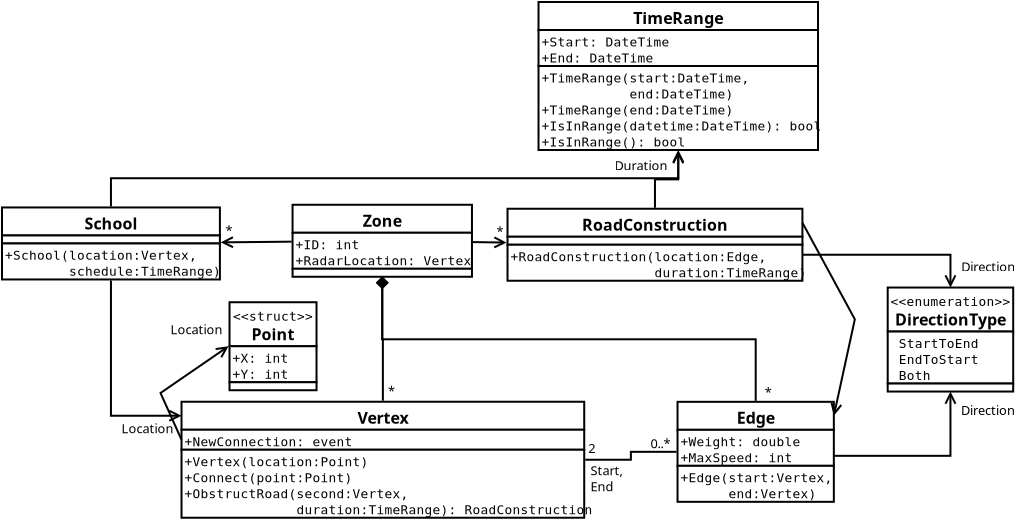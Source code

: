<?xml version="1.0" encoding="UTF-8"?>
<dia:diagram xmlns:dia="http://www.lysator.liu.se/~alla/dia/">
  <dia:layer name="Background" visible="true" active="true">
    <dia:group>
      <dia:object type="UML - Class" version="0" id="O0">
        <dia:attribute name="obj_pos">
          <dia:point val="15.793,11.463"/>
        </dia:attribute>
        <dia:attribute name="obj_bb">
          <dia:rectangle val="15.743,11.412;24.813,15.113"/>
        </dia:attribute>
        <dia:attribute name="elem_corner">
          <dia:point val="15.793,11.463"/>
        </dia:attribute>
        <dia:attribute name="elem_width">
          <dia:real val="8.97"/>
        </dia:attribute>
        <dia:attribute name="elem_height">
          <dia:real val="3.6"/>
        </dia:attribute>
        <dia:attribute name="name">
          <dia:string>#Zone#</dia:string>
        </dia:attribute>
        <dia:attribute name="stereotype">
          <dia:string>##</dia:string>
        </dia:attribute>
        <dia:attribute name="comment">
          <dia:string>##</dia:string>
        </dia:attribute>
        <dia:attribute name="abstract">
          <dia:boolean val="false"/>
        </dia:attribute>
        <dia:attribute name="suppress_attributes">
          <dia:boolean val="false"/>
        </dia:attribute>
        <dia:attribute name="suppress_operations">
          <dia:boolean val="false"/>
        </dia:attribute>
        <dia:attribute name="visible_attributes">
          <dia:boolean val="true"/>
        </dia:attribute>
        <dia:attribute name="visible_operations">
          <dia:boolean val="true"/>
        </dia:attribute>
        <dia:attribute name="visible_comments">
          <dia:boolean val="false"/>
        </dia:attribute>
        <dia:attribute name="wrap_operations">
          <dia:boolean val="true"/>
        </dia:attribute>
        <dia:attribute name="wrap_after_char">
          <dia:int val="40"/>
        </dia:attribute>
        <dia:attribute name="comment_line_length">
          <dia:int val="17"/>
        </dia:attribute>
        <dia:attribute name="comment_tagging">
          <dia:boolean val="false"/>
        </dia:attribute>
        <dia:attribute name="line_width">
          <dia:real val="0.1"/>
        </dia:attribute>
        <dia:attribute name="line_color">
          <dia:color val="#000000"/>
        </dia:attribute>
        <dia:attribute name="fill_color">
          <dia:color val="#ffffff"/>
        </dia:attribute>
        <dia:attribute name="text_color">
          <dia:color val="#000000"/>
        </dia:attribute>
        <dia:attribute name="normal_font">
          <dia:font family="monospace" style="0" name="Courier"/>
        </dia:attribute>
        <dia:attribute name="abstract_font">
          <dia:font family="monospace" style="88" name="Courier-BoldOblique"/>
        </dia:attribute>
        <dia:attribute name="polymorphic_font">
          <dia:font family="monospace" style="8" name="Courier-Oblique"/>
        </dia:attribute>
        <dia:attribute name="classname_font">
          <dia:font family="sans" style="80" name="Helvetica-Bold"/>
        </dia:attribute>
        <dia:attribute name="abstract_classname_font">
          <dia:font family="sans" style="88" name="Helvetica-BoldOblique"/>
        </dia:attribute>
        <dia:attribute name="comment_font">
          <dia:font family="sans" style="8" name="Helvetica-Oblique"/>
        </dia:attribute>
        <dia:attribute name="normal_font_height">
          <dia:real val="0.8"/>
        </dia:attribute>
        <dia:attribute name="polymorphic_font_height">
          <dia:real val="0.8"/>
        </dia:attribute>
        <dia:attribute name="abstract_font_height">
          <dia:real val="0.8"/>
        </dia:attribute>
        <dia:attribute name="classname_font_height">
          <dia:real val="1"/>
        </dia:attribute>
        <dia:attribute name="abstract_classname_font_height">
          <dia:real val="1"/>
        </dia:attribute>
        <dia:attribute name="comment_font_height">
          <dia:real val="0.7"/>
        </dia:attribute>
        <dia:attribute name="attributes">
          <dia:composite type="umlattribute">
            <dia:attribute name="name">
              <dia:string>#ID#</dia:string>
            </dia:attribute>
            <dia:attribute name="type">
              <dia:string>#int#</dia:string>
            </dia:attribute>
            <dia:attribute name="value">
              <dia:string>##</dia:string>
            </dia:attribute>
            <dia:attribute name="comment">
              <dia:string>##</dia:string>
            </dia:attribute>
            <dia:attribute name="visibility">
              <dia:enum val="0"/>
            </dia:attribute>
            <dia:attribute name="abstract">
              <dia:boolean val="false"/>
            </dia:attribute>
            <dia:attribute name="class_scope">
              <dia:boolean val="false"/>
            </dia:attribute>
          </dia:composite>
          <dia:composite type="umlattribute">
            <dia:attribute name="name">
              <dia:string>#RadarLocation#</dia:string>
            </dia:attribute>
            <dia:attribute name="type">
              <dia:string>#Vertex#</dia:string>
            </dia:attribute>
            <dia:attribute name="value">
              <dia:string>##</dia:string>
            </dia:attribute>
            <dia:attribute name="comment">
              <dia:string>##</dia:string>
            </dia:attribute>
            <dia:attribute name="visibility">
              <dia:enum val="0"/>
            </dia:attribute>
            <dia:attribute name="abstract">
              <dia:boolean val="false"/>
            </dia:attribute>
            <dia:attribute name="class_scope">
              <dia:boolean val="false"/>
            </dia:attribute>
          </dia:composite>
        </dia:attribute>
        <dia:attribute name="operations"/>
        <dia:attribute name="template">
          <dia:boolean val="false"/>
        </dia:attribute>
        <dia:attribute name="templates"/>
      </dia:object>
      <dia:object type="UML - Class" version="0" id="O1">
        <dia:attribute name="obj_pos">
          <dia:point val="10.241,21.312"/>
        </dia:attribute>
        <dia:attribute name="obj_bb">
          <dia:rectangle val="10.191,21.262;30.426,27.163"/>
        </dia:attribute>
        <dia:attribute name="elem_corner">
          <dia:point val="10.241,21.312"/>
        </dia:attribute>
        <dia:attribute name="elem_width">
          <dia:real val="20.135"/>
        </dia:attribute>
        <dia:attribute name="elem_height">
          <dia:real val="5.8"/>
        </dia:attribute>
        <dia:attribute name="name">
          <dia:string>#Vertex#</dia:string>
        </dia:attribute>
        <dia:attribute name="stereotype">
          <dia:string>##</dia:string>
        </dia:attribute>
        <dia:attribute name="comment">
          <dia:string>##</dia:string>
        </dia:attribute>
        <dia:attribute name="abstract">
          <dia:boolean val="false"/>
        </dia:attribute>
        <dia:attribute name="suppress_attributes">
          <dia:boolean val="false"/>
        </dia:attribute>
        <dia:attribute name="suppress_operations">
          <dia:boolean val="false"/>
        </dia:attribute>
        <dia:attribute name="visible_attributes">
          <dia:boolean val="true"/>
        </dia:attribute>
        <dia:attribute name="visible_operations">
          <dia:boolean val="true"/>
        </dia:attribute>
        <dia:attribute name="visible_comments">
          <dia:boolean val="false"/>
        </dia:attribute>
        <dia:attribute name="wrap_operations">
          <dia:boolean val="true"/>
        </dia:attribute>
        <dia:attribute name="wrap_after_char">
          <dia:int val="10"/>
        </dia:attribute>
        <dia:attribute name="comment_line_length">
          <dia:int val="17"/>
        </dia:attribute>
        <dia:attribute name="comment_tagging">
          <dia:boolean val="false"/>
        </dia:attribute>
        <dia:attribute name="line_width">
          <dia:real val="0.1"/>
        </dia:attribute>
        <dia:attribute name="line_color">
          <dia:color val="#000000"/>
        </dia:attribute>
        <dia:attribute name="fill_color">
          <dia:color val="#ffffff"/>
        </dia:attribute>
        <dia:attribute name="text_color">
          <dia:color val="#000000"/>
        </dia:attribute>
        <dia:attribute name="normal_font">
          <dia:font family="monospace" style="0" name="Courier"/>
        </dia:attribute>
        <dia:attribute name="abstract_font">
          <dia:font family="monospace" style="88" name="Courier-BoldOblique"/>
        </dia:attribute>
        <dia:attribute name="polymorphic_font">
          <dia:font family="monospace" style="8" name="Courier-Oblique"/>
        </dia:attribute>
        <dia:attribute name="classname_font">
          <dia:font family="sans" style="80" name="Helvetica-Bold"/>
        </dia:attribute>
        <dia:attribute name="abstract_classname_font">
          <dia:font family="sans" style="88" name="Helvetica-BoldOblique"/>
        </dia:attribute>
        <dia:attribute name="comment_font">
          <dia:font family="sans" style="8" name="Helvetica-Oblique"/>
        </dia:attribute>
        <dia:attribute name="normal_font_height">
          <dia:real val="0.8"/>
        </dia:attribute>
        <dia:attribute name="polymorphic_font_height">
          <dia:real val="0.8"/>
        </dia:attribute>
        <dia:attribute name="abstract_font_height">
          <dia:real val="0.8"/>
        </dia:attribute>
        <dia:attribute name="classname_font_height">
          <dia:real val="1"/>
        </dia:attribute>
        <dia:attribute name="abstract_classname_font_height">
          <dia:real val="1"/>
        </dia:attribute>
        <dia:attribute name="comment_font_height">
          <dia:real val="0.7"/>
        </dia:attribute>
        <dia:attribute name="attributes">
          <dia:composite type="umlattribute">
            <dia:attribute name="name">
              <dia:string>#NewConnection#</dia:string>
            </dia:attribute>
            <dia:attribute name="type">
              <dia:string>#event#</dia:string>
            </dia:attribute>
            <dia:attribute name="value">
              <dia:string>##</dia:string>
            </dia:attribute>
            <dia:attribute name="comment">
              <dia:string>##</dia:string>
            </dia:attribute>
            <dia:attribute name="visibility">
              <dia:enum val="0"/>
            </dia:attribute>
            <dia:attribute name="abstract">
              <dia:boolean val="false"/>
            </dia:attribute>
            <dia:attribute name="class_scope">
              <dia:boolean val="false"/>
            </dia:attribute>
          </dia:composite>
        </dia:attribute>
        <dia:attribute name="operations">
          <dia:composite type="umloperation">
            <dia:attribute name="name">
              <dia:string>#Vertex#</dia:string>
            </dia:attribute>
            <dia:attribute name="stereotype">
              <dia:string>##</dia:string>
            </dia:attribute>
            <dia:attribute name="type">
              <dia:string>##</dia:string>
            </dia:attribute>
            <dia:attribute name="visibility">
              <dia:enum val="0"/>
            </dia:attribute>
            <dia:attribute name="comment">
              <dia:string>##</dia:string>
            </dia:attribute>
            <dia:attribute name="abstract">
              <dia:boolean val="false"/>
            </dia:attribute>
            <dia:attribute name="inheritance_type">
              <dia:enum val="2"/>
            </dia:attribute>
            <dia:attribute name="query">
              <dia:boolean val="false"/>
            </dia:attribute>
            <dia:attribute name="class_scope">
              <dia:boolean val="false"/>
            </dia:attribute>
            <dia:attribute name="parameters">
              <dia:composite type="umlparameter">
                <dia:attribute name="name">
                  <dia:string>#location#</dia:string>
                </dia:attribute>
                <dia:attribute name="type">
                  <dia:string>#Point#</dia:string>
                </dia:attribute>
                <dia:attribute name="value">
                  <dia:string>##</dia:string>
                </dia:attribute>
                <dia:attribute name="comment">
                  <dia:string>##</dia:string>
                </dia:attribute>
                <dia:attribute name="kind">
                  <dia:enum val="0"/>
                </dia:attribute>
              </dia:composite>
            </dia:attribute>
          </dia:composite>
          <dia:composite type="umloperation">
            <dia:attribute name="name">
              <dia:string>#Connect#</dia:string>
            </dia:attribute>
            <dia:attribute name="stereotype">
              <dia:string>##</dia:string>
            </dia:attribute>
            <dia:attribute name="type">
              <dia:string>##</dia:string>
            </dia:attribute>
            <dia:attribute name="visibility">
              <dia:enum val="0"/>
            </dia:attribute>
            <dia:attribute name="comment">
              <dia:string>##</dia:string>
            </dia:attribute>
            <dia:attribute name="abstract">
              <dia:boolean val="false"/>
            </dia:attribute>
            <dia:attribute name="inheritance_type">
              <dia:enum val="2"/>
            </dia:attribute>
            <dia:attribute name="query">
              <dia:boolean val="false"/>
            </dia:attribute>
            <dia:attribute name="class_scope">
              <dia:boolean val="false"/>
            </dia:attribute>
            <dia:attribute name="parameters">
              <dia:composite type="umlparameter">
                <dia:attribute name="name">
                  <dia:string>#point#</dia:string>
                </dia:attribute>
                <dia:attribute name="type">
                  <dia:string>#Point#</dia:string>
                </dia:attribute>
                <dia:attribute name="value">
                  <dia:string>##</dia:string>
                </dia:attribute>
                <dia:attribute name="comment">
                  <dia:string>##</dia:string>
                </dia:attribute>
                <dia:attribute name="kind">
                  <dia:enum val="0"/>
                </dia:attribute>
              </dia:composite>
            </dia:attribute>
          </dia:composite>
          <dia:composite type="umloperation">
            <dia:attribute name="name">
              <dia:string>#ObstructRoad#</dia:string>
            </dia:attribute>
            <dia:attribute name="stereotype">
              <dia:string>##</dia:string>
            </dia:attribute>
            <dia:attribute name="type">
              <dia:string>#RoadConstruction#</dia:string>
            </dia:attribute>
            <dia:attribute name="visibility">
              <dia:enum val="0"/>
            </dia:attribute>
            <dia:attribute name="comment">
              <dia:string>##</dia:string>
            </dia:attribute>
            <dia:attribute name="abstract">
              <dia:boolean val="false"/>
            </dia:attribute>
            <dia:attribute name="inheritance_type">
              <dia:enum val="2"/>
            </dia:attribute>
            <dia:attribute name="query">
              <dia:boolean val="false"/>
            </dia:attribute>
            <dia:attribute name="class_scope">
              <dia:boolean val="false"/>
            </dia:attribute>
            <dia:attribute name="parameters">
              <dia:composite type="umlparameter">
                <dia:attribute name="name">
                  <dia:string>#second#</dia:string>
                </dia:attribute>
                <dia:attribute name="type">
                  <dia:string>#Vertex#</dia:string>
                </dia:attribute>
                <dia:attribute name="value">
                  <dia:string>##</dia:string>
                </dia:attribute>
                <dia:attribute name="comment">
                  <dia:string>##</dia:string>
                </dia:attribute>
                <dia:attribute name="kind">
                  <dia:enum val="0"/>
                </dia:attribute>
              </dia:composite>
              <dia:composite type="umlparameter">
                <dia:attribute name="name">
                  <dia:string>#duration#</dia:string>
                </dia:attribute>
                <dia:attribute name="type">
                  <dia:string>#TimeRange#</dia:string>
                </dia:attribute>
                <dia:attribute name="value">
                  <dia:string>##</dia:string>
                </dia:attribute>
                <dia:attribute name="comment">
                  <dia:string>##</dia:string>
                </dia:attribute>
                <dia:attribute name="kind">
                  <dia:enum val="0"/>
                </dia:attribute>
              </dia:composite>
            </dia:attribute>
          </dia:composite>
        </dia:attribute>
        <dia:attribute name="template">
          <dia:boolean val="false"/>
        </dia:attribute>
        <dia:attribute name="templates"/>
      </dia:object>
      <dia:object type="UML - Class" version="0" id="O2">
        <dia:attribute name="obj_pos">
          <dia:point val="35.042,21.316"/>
        </dia:attribute>
        <dia:attribute name="obj_bb">
          <dia:rectangle val="34.992,21.266;42.907,26.366"/>
        </dia:attribute>
        <dia:attribute name="elem_corner">
          <dia:point val="35.042,21.316"/>
        </dia:attribute>
        <dia:attribute name="elem_width">
          <dia:real val="7.815"/>
        </dia:attribute>
        <dia:attribute name="elem_height">
          <dia:real val="5"/>
        </dia:attribute>
        <dia:attribute name="name">
          <dia:string>#Edge#</dia:string>
        </dia:attribute>
        <dia:attribute name="stereotype">
          <dia:string>##</dia:string>
        </dia:attribute>
        <dia:attribute name="comment">
          <dia:string>##</dia:string>
        </dia:attribute>
        <dia:attribute name="abstract">
          <dia:boolean val="false"/>
        </dia:attribute>
        <dia:attribute name="suppress_attributes">
          <dia:boolean val="false"/>
        </dia:attribute>
        <dia:attribute name="suppress_operations">
          <dia:boolean val="false"/>
        </dia:attribute>
        <dia:attribute name="visible_attributes">
          <dia:boolean val="true"/>
        </dia:attribute>
        <dia:attribute name="visible_operations">
          <dia:boolean val="true"/>
        </dia:attribute>
        <dia:attribute name="visible_comments">
          <dia:boolean val="false"/>
        </dia:attribute>
        <dia:attribute name="wrap_operations">
          <dia:boolean val="true"/>
        </dia:attribute>
        <dia:attribute name="wrap_after_char">
          <dia:int val="5"/>
        </dia:attribute>
        <dia:attribute name="comment_line_length">
          <dia:int val="17"/>
        </dia:attribute>
        <dia:attribute name="comment_tagging">
          <dia:boolean val="false"/>
        </dia:attribute>
        <dia:attribute name="line_width">
          <dia:real val="0.1"/>
        </dia:attribute>
        <dia:attribute name="line_color">
          <dia:color val="#000000"/>
        </dia:attribute>
        <dia:attribute name="fill_color">
          <dia:color val="#ffffff"/>
        </dia:attribute>
        <dia:attribute name="text_color">
          <dia:color val="#000000"/>
        </dia:attribute>
        <dia:attribute name="normal_font">
          <dia:font family="monospace" style="0" name="Courier"/>
        </dia:attribute>
        <dia:attribute name="abstract_font">
          <dia:font family="monospace" style="88" name="Courier-BoldOblique"/>
        </dia:attribute>
        <dia:attribute name="polymorphic_font">
          <dia:font family="monospace" style="8" name="Courier-Oblique"/>
        </dia:attribute>
        <dia:attribute name="classname_font">
          <dia:font family="sans" style="80" name="Helvetica-Bold"/>
        </dia:attribute>
        <dia:attribute name="abstract_classname_font">
          <dia:font family="sans" style="88" name="Helvetica-BoldOblique"/>
        </dia:attribute>
        <dia:attribute name="comment_font">
          <dia:font family="sans" style="8" name="Helvetica-Oblique"/>
        </dia:attribute>
        <dia:attribute name="normal_font_height">
          <dia:real val="0.8"/>
        </dia:attribute>
        <dia:attribute name="polymorphic_font_height">
          <dia:real val="0.8"/>
        </dia:attribute>
        <dia:attribute name="abstract_font_height">
          <dia:real val="0.8"/>
        </dia:attribute>
        <dia:attribute name="classname_font_height">
          <dia:real val="1"/>
        </dia:attribute>
        <dia:attribute name="abstract_classname_font_height">
          <dia:real val="1"/>
        </dia:attribute>
        <dia:attribute name="comment_font_height">
          <dia:real val="0.7"/>
        </dia:attribute>
        <dia:attribute name="attributes">
          <dia:composite type="umlattribute">
            <dia:attribute name="name">
              <dia:string>#Weight#</dia:string>
            </dia:attribute>
            <dia:attribute name="type">
              <dia:string>#double#</dia:string>
            </dia:attribute>
            <dia:attribute name="value">
              <dia:string>##</dia:string>
            </dia:attribute>
            <dia:attribute name="comment">
              <dia:string>##</dia:string>
            </dia:attribute>
            <dia:attribute name="visibility">
              <dia:enum val="0"/>
            </dia:attribute>
            <dia:attribute name="abstract">
              <dia:boolean val="false"/>
            </dia:attribute>
            <dia:attribute name="class_scope">
              <dia:boolean val="false"/>
            </dia:attribute>
          </dia:composite>
          <dia:composite type="umlattribute">
            <dia:attribute name="name">
              <dia:string>#MaxSpeed#</dia:string>
            </dia:attribute>
            <dia:attribute name="type">
              <dia:string>#int#</dia:string>
            </dia:attribute>
            <dia:attribute name="value">
              <dia:string>##</dia:string>
            </dia:attribute>
            <dia:attribute name="comment">
              <dia:string>##</dia:string>
            </dia:attribute>
            <dia:attribute name="visibility">
              <dia:enum val="0"/>
            </dia:attribute>
            <dia:attribute name="abstract">
              <dia:boolean val="false"/>
            </dia:attribute>
            <dia:attribute name="class_scope">
              <dia:boolean val="false"/>
            </dia:attribute>
          </dia:composite>
        </dia:attribute>
        <dia:attribute name="operations">
          <dia:composite type="umloperation">
            <dia:attribute name="name">
              <dia:string>#Edge#</dia:string>
            </dia:attribute>
            <dia:attribute name="stereotype">
              <dia:string>##</dia:string>
            </dia:attribute>
            <dia:attribute name="type">
              <dia:string>##</dia:string>
            </dia:attribute>
            <dia:attribute name="visibility">
              <dia:enum val="0"/>
            </dia:attribute>
            <dia:attribute name="comment">
              <dia:string>##</dia:string>
            </dia:attribute>
            <dia:attribute name="abstract">
              <dia:boolean val="false"/>
            </dia:attribute>
            <dia:attribute name="inheritance_type">
              <dia:enum val="2"/>
            </dia:attribute>
            <dia:attribute name="query">
              <dia:boolean val="false"/>
            </dia:attribute>
            <dia:attribute name="class_scope">
              <dia:boolean val="false"/>
            </dia:attribute>
            <dia:attribute name="parameters">
              <dia:composite type="umlparameter">
                <dia:attribute name="name">
                  <dia:string>#start#</dia:string>
                </dia:attribute>
                <dia:attribute name="type">
                  <dia:string>#Vertex#</dia:string>
                </dia:attribute>
                <dia:attribute name="value">
                  <dia:string>##</dia:string>
                </dia:attribute>
                <dia:attribute name="comment">
                  <dia:string>##</dia:string>
                </dia:attribute>
                <dia:attribute name="kind">
                  <dia:enum val="0"/>
                </dia:attribute>
              </dia:composite>
              <dia:composite type="umlparameter">
                <dia:attribute name="name">
                  <dia:string>#end#</dia:string>
                </dia:attribute>
                <dia:attribute name="type">
                  <dia:string>#Vertex#</dia:string>
                </dia:attribute>
                <dia:attribute name="value">
                  <dia:string>##</dia:string>
                </dia:attribute>
                <dia:attribute name="comment">
                  <dia:string>##</dia:string>
                </dia:attribute>
                <dia:attribute name="kind">
                  <dia:enum val="0"/>
                </dia:attribute>
              </dia:composite>
            </dia:attribute>
          </dia:composite>
        </dia:attribute>
        <dia:attribute name="template">
          <dia:boolean val="false"/>
        </dia:attribute>
        <dia:attribute name="templates"/>
      </dia:object>
      <dia:object type="Standard - Text" version="1" id="O3">
        <dia:attribute name="obj_pos">
          <dia:point val="20.568,21.008"/>
        </dia:attribute>
        <dia:attribute name="obj_bb">
          <dia:rectangle val="20.568,20.413;20.888,21.158"/>
        </dia:attribute>
        <dia:attribute name="text">
          <dia:composite type="text">
            <dia:attribute name="string">
              <dia:string>#*#</dia:string>
            </dia:attribute>
            <dia:attribute name="font">
              <dia:font family="sans" style="0" name="Helvetica"/>
            </dia:attribute>
            <dia:attribute name="height">
              <dia:real val="0.8"/>
            </dia:attribute>
            <dia:attribute name="pos">
              <dia:point val="20.568,21.008"/>
            </dia:attribute>
            <dia:attribute name="color">
              <dia:color val="#000000"/>
            </dia:attribute>
            <dia:attribute name="alignment">
              <dia:enum val="0"/>
            </dia:attribute>
          </dia:composite>
        </dia:attribute>
        <dia:attribute name="valign">
          <dia:enum val="3"/>
        </dia:attribute>
      </dia:object>
      <dia:object type="Standard - Text" version="1" id="O4">
        <dia:attribute name="obj_pos">
          <dia:point val="39.407,21.071"/>
        </dia:attribute>
        <dia:attribute name="obj_bb">
          <dia:rectangle val="39.407,20.476;39.727,21.221"/>
        </dia:attribute>
        <dia:attribute name="text">
          <dia:composite type="text">
            <dia:attribute name="string">
              <dia:string>#*#</dia:string>
            </dia:attribute>
            <dia:attribute name="font">
              <dia:font family="sans" style="0" name="Helvetica"/>
            </dia:attribute>
            <dia:attribute name="height">
              <dia:real val="0.8"/>
            </dia:attribute>
            <dia:attribute name="pos">
              <dia:point val="39.407,21.071"/>
            </dia:attribute>
            <dia:attribute name="color">
              <dia:color val="#000000"/>
            </dia:attribute>
            <dia:attribute name="alignment">
              <dia:enum val="0"/>
            </dia:attribute>
          </dia:composite>
        </dia:attribute>
        <dia:attribute name="valign">
          <dia:enum val="3"/>
        </dia:attribute>
      </dia:object>
      <dia:object type="Standard - Text" version="1" id="O5">
        <dia:attribute name="obj_pos">
          <dia:point val="33.685,23.64"/>
        </dia:attribute>
        <dia:attribute name="obj_bb">
          <dia:rectangle val="33.685,23.044;34.818,23.79"/>
        </dia:attribute>
        <dia:attribute name="text">
          <dia:composite type="text">
            <dia:attribute name="string">
              <dia:string>#0..*#</dia:string>
            </dia:attribute>
            <dia:attribute name="font">
              <dia:font family="sans" style="0" name="Helvetica"/>
            </dia:attribute>
            <dia:attribute name="height">
              <dia:real val="0.8"/>
            </dia:attribute>
            <dia:attribute name="pos">
              <dia:point val="33.685,23.64"/>
            </dia:attribute>
            <dia:attribute name="color">
              <dia:color val="#000000"/>
            </dia:attribute>
            <dia:attribute name="alignment">
              <dia:enum val="0"/>
            </dia:attribute>
          </dia:composite>
        </dia:attribute>
        <dia:attribute name="valign">
          <dia:enum val="3"/>
        </dia:attribute>
      </dia:object>
      <dia:object type="Standard - Text" version="1" id="O6">
        <dia:attribute name="obj_pos">
          <dia:point val="30.576,23.879"/>
        </dia:attribute>
        <dia:attribute name="obj_bb">
          <dia:rectangle val="30.576,23.284;30.983,24.029"/>
        </dia:attribute>
        <dia:attribute name="text">
          <dia:composite type="text">
            <dia:attribute name="string">
              <dia:string>#2#</dia:string>
            </dia:attribute>
            <dia:attribute name="font">
              <dia:font family="sans" style="0" name="Helvetica"/>
            </dia:attribute>
            <dia:attribute name="height">
              <dia:real val="0.8"/>
            </dia:attribute>
            <dia:attribute name="pos">
              <dia:point val="30.576,23.879"/>
            </dia:attribute>
            <dia:attribute name="color">
              <dia:color val="#000000"/>
            </dia:attribute>
            <dia:attribute name="alignment">
              <dia:enum val="0"/>
            </dia:attribute>
          </dia:composite>
        </dia:attribute>
        <dia:attribute name="valign">
          <dia:enum val="3"/>
        </dia:attribute>
      </dia:object>
      <dia:object type="UML - Class" version="0" id="O7">
        <dia:attribute name="obj_pos">
          <dia:point val="45.55,15.602"/>
        </dia:attribute>
        <dia:attribute name="obj_bb">
          <dia:rectangle val="45.5,15.552;52.317,20.852"/>
        </dia:attribute>
        <dia:attribute name="elem_corner">
          <dia:point val="45.55,15.602"/>
        </dia:attribute>
        <dia:attribute name="elem_width">
          <dia:real val="6.717"/>
        </dia:attribute>
        <dia:attribute name="elem_height">
          <dia:real val="5.2"/>
        </dia:attribute>
        <dia:attribute name="name">
          <dia:string>#DirectionType#</dia:string>
        </dia:attribute>
        <dia:attribute name="stereotype">
          <dia:string>#enumeration#</dia:string>
        </dia:attribute>
        <dia:attribute name="comment">
          <dia:string>##</dia:string>
        </dia:attribute>
        <dia:attribute name="abstract">
          <dia:boolean val="false"/>
        </dia:attribute>
        <dia:attribute name="suppress_attributes">
          <dia:boolean val="false"/>
        </dia:attribute>
        <dia:attribute name="suppress_operations">
          <dia:boolean val="false"/>
        </dia:attribute>
        <dia:attribute name="visible_attributes">
          <dia:boolean val="true"/>
        </dia:attribute>
        <dia:attribute name="visible_operations">
          <dia:boolean val="true"/>
        </dia:attribute>
        <dia:attribute name="visible_comments">
          <dia:boolean val="false"/>
        </dia:attribute>
        <dia:attribute name="wrap_operations">
          <dia:boolean val="true"/>
        </dia:attribute>
        <dia:attribute name="wrap_after_char">
          <dia:int val="40"/>
        </dia:attribute>
        <dia:attribute name="comment_line_length">
          <dia:int val="17"/>
        </dia:attribute>
        <dia:attribute name="comment_tagging">
          <dia:boolean val="false"/>
        </dia:attribute>
        <dia:attribute name="line_width">
          <dia:real val="0.1"/>
        </dia:attribute>
        <dia:attribute name="line_color">
          <dia:color val="#000000"/>
        </dia:attribute>
        <dia:attribute name="fill_color">
          <dia:color val="#ffffff"/>
        </dia:attribute>
        <dia:attribute name="text_color">
          <dia:color val="#000000"/>
        </dia:attribute>
        <dia:attribute name="normal_font">
          <dia:font family="monospace" style="0" name="Courier"/>
        </dia:attribute>
        <dia:attribute name="abstract_font">
          <dia:font family="monospace" style="88" name="Courier-BoldOblique"/>
        </dia:attribute>
        <dia:attribute name="polymorphic_font">
          <dia:font family="monospace" style="8" name="Courier-Oblique"/>
        </dia:attribute>
        <dia:attribute name="classname_font">
          <dia:font family="sans" style="80" name="Helvetica-Bold"/>
        </dia:attribute>
        <dia:attribute name="abstract_classname_font">
          <dia:font family="sans" style="88" name="Helvetica-BoldOblique"/>
        </dia:attribute>
        <dia:attribute name="comment_font">
          <dia:font family="sans" style="8" name="Helvetica-Oblique"/>
        </dia:attribute>
        <dia:attribute name="normal_font_height">
          <dia:real val="0.8"/>
        </dia:attribute>
        <dia:attribute name="polymorphic_font_height">
          <dia:real val="0.8"/>
        </dia:attribute>
        <dia:attribute name="abstract_font_height">
          <dia:real val="0.8"/>
        </dia:attribute>
        <dia:attribute name="classname_font_height">
          <dia:real val="1"/>
        </dia:attribute>
        <dia:attribute name="abstract_classname_font_height">
          <dia:real val="1"/>
        </dia:attribute>
        <dia:attribute name="comment_font_height">
          <dia:real val="0.7"/>
        </dia:attribute>
        <dia:attribute name="attributes">
          <dia:composite type="umlattribute">
            <dia:attribute name="name">
              <dia:string>#StartToEnd#</dia:string>
            </dia:attribute>
            <dia:attribute name="type">
              <dia:string>##</dia:string>
            </dia:attribute>
            <dia:attribute name="value">
              <dia:string>##</dia:string>
            </dia:attribute>
            <dia:attribute name="comment">
              <dia:string>##</dia:string>
            </dia:attribute>
            <dia:attribute name="visibility">
              <dia:enum val="3"/>
            </dia:attribute>
            <dia:attribute name="abstract">
              <dia:boolean val="false"/>
            </dia:attribute>
            <dia:attribute name="class_scope">
              <dia:boolean val="false"/>
            </dia:attribute>
          </dia:composite>
          <dia:composite type="umlattribute">
            <dia:attribute name="name">
              <dia:string>#EndToStart#</dia:string>
            </dia:attribute>
            <dia:attribute name="type">
              <dia:string>##</dia:string>
            </dia:attribute>
            <dia:attribute name="value">
              <dia:string>##</dia:string>
            </dia:attribute>
            <dia:attribute name="comment">
              <dia:string>##</dia:string>
            </dia:attribute>
            <dia:attribute name="visibility">
              <dia:enum val="3"/>
            </dia:attribute>
            <dia:attribute name="abstract">
              <dia:boolean val="false"/>
            </dia:attribute>
            <dia:attribute name="class_scope">
              <dia:boolean val="false"/>
            </dia:attribute>
          </dia:composite>
          <dia:composite type="umlattribute">
            <dia:attribute name="name">
              <dia:string>#Both#</dia:string>
            </dia:attribute>
            <dia:attribute name="type">
              <dia:string>##</dia:string>
            </dia:attribute>
            <dia:attribute name="value">
              <dia:string>##</dia:string>
            </dia:attribute>
            <dia:attribute name="comment">
              <dia:string>##</dia:string>
            </dia:attribute>
            <dia:attribute name="visibility">
              <dia:enum val="3"/>
            </dia:attribute>
            <dia:attribute name="abstract">
              <dia:boolean val="false"/>
            </dia:attribute>
            <dia:attribute name="class_scope">
              <dia:boolean val="false"/>
            </dia:attribute>
          </dia:composite>
        </dia:attribute>
        <dia:attribute name="operations"/>
        <dia:attribute name="template">
          <dia:boolean val="false"/>
        </dia:attribute>
        <dia:attribute name="templates"/>
      </dia:object>
      <dia:object type="Standard - Text" version="1" id="O8">
        <dia:attribute name="obj_pos">
          <dia:point val="49.228,14.797"/>
        </dia:attribute>
        <dia:attribute name="obj_bb">
          <dia:rectangle val="49.228,14.202;52.118,14.947"/>
        </dia:attribute>
        <dia:attribute name="text">
          <dia:composite type="text">
            <dia:attribute name="string">
              <dia:string>#Direction#</dia:string>
            </dia:attribute>
            <dia:attribute name="font">
              <dia:font family="sans" style="0" name="Helvetica"/>
            </dia:attribute>
            <dia:attribute name="height">
              <dia:real val="0.8"/>
            </dia:attribute>
            <dia:attribute name="pos">
              <dia:point val="49.228,14.797"/>
            </dia:attribute>
            <dia:attribute name="color">
              <dia:color val="#000000"/>
            </dia:attribute>
            <dia:attribute name="alignment">
              <dia:enum val="0"/>
            </dia:attribute>
          </dia:composite>
        </dia:attribute>
        <dia:attribute name="valign">
          <dia:enum val="3"/>
        </dia:attribute>
      </dia:object>
      <dia:object type="UML - Class" version="0" id="O9">
        <dia:attribute name="obj_pos">
          <dia:point val="1.265,11.598"/>
        </dia:attribute>
        <dia:attribute name="obj_bb">
          <dia:rectangle val="1.215,11.548;12.21,15.248"/>
        </dia:attribute>
        <dia:attribute name="elem_corner">
          <dia:point val="1.265,11.598"/>
        </dia:attribute>
        <dia:attribute name="elem_width">
          <dia:real val="10.895"/>
        </dia:attribute>
        <dia:attribute name="elem_height">
          <dia:real val="3.6"/>
        </dia:attribute>
        <dia:attribute name="name">
          <dia:string>#School#</dia:string>
        </dia:attribute>
        <dia:attribute name="stereotype">
          <dia:string>##</dia:string>
        </dia:attribute>
        <dia:attribute name="comment">
          <dia:string>##</dia:string>
        </dia:attribute>
        <dia:attribute name="abstract">
          <dia:boolean val="false"/>
        </dia:attribute>
        <dia:attribute name="suppress_attributes">
          <dia:boolean val="false"/>
        </dia:attribute>
        <dia:attribute name="suppress_operations">
          <dia:boolean val="false"/>
        </dia:attribute>
        <dia:attribute name="visible_attributes">
          <dia:boolean val="true"/>
        </dia:attribute>
        <dia:attribute name="visible_operations">
          <dia:boolean val="true"/>
        </dia:attribute>
        <dia:attribute name="visible_comments">
          <dia:boolean val="false"/>
        </dia:attribute>
        <dia:attribute name="wrap_operations">
          <dia:boolean val="true"/>
        </dia:attribute>
        <dia:attribute name="wrap_after_char">
          <dia:int val="1"/>
        </dia:attribute>
        <dia:attribute name="comment_line_length">
          <dia:int val="17"/>
        </dia:attribute>
        <dia:attribute name="comment_tagging">
          <dia:boolean val="false"/>
        </dia:attribute>
        <dia:attribute name="line_width">
          <dia:real val="0.1"/>
        </dia:attribute>
        <dia:attribute name="line_color">
          <dia:color val="#000000"/>
        </dia:attribute>
        <dia:attribute name="fill_color">
          <dia:color val="#ffffff"/>
        </dia:attribute>
        <dia:attribute name="text_color">
          <dia:color val="#000000"/>
        </dia:attribute>
        <dia:attribute name="normal_font">
          <dia:font family="monospace" style="0" name="Courier"/>
        </dia:attribute>
        <dia:attribute name="abstract_font">
          <dia:font family="monospace" style="88" name="Courier-BoldOblique"/>
        </dia:attribute>
        <dia:attribute name="polymorphic_font">
          <dia:font family="monospace" style="8" name="Courier-Oblique"/>
        </dia:attribute>
        <dia:attribute name="classname_font">
          <dia:font family="sans" style="80" name="Helvetica-Bold"/>
        </dia:attribute>
        <dia:attribute name="abstract_classname_font">
          <dia:font family="sans" style="88" name="Helvetica-BoldOblique"/>
        </dia:attribute>
        <dia:attribute name="comment_font">
          <dia:font family="sans" style="8" name="Helvetica-Oblique"/>
        </dia:attribute>
        <dia:attribute name="normal_font_height">
          <dia:real val="0.8"/>
        </dia:attribute>
        <dia:attribute name="polymorphic_font_height">
          <dia:real val="0.8"/>
        </dia:attribute>
        <dia:attribute name="abstract_font_height">
          <dia:real val="0.8"/>
        </dia:attribute>
        <dia:attribute name="classname_font_height">
          <dia:real val="1"/>
        </dia:attribute>
        <dia:attribute name="abstract_classname_font_height">
          <dia:real val="1"/>
        </dia:attribute>
        <dia:attribute name="comment_font_height">
          <dia:real val="0.7"/>
        </dia:attribute>
        <dia:attribute name="attributes"/>
        <dia:attribute name="operations">
          <dia:composite type="umloperation">
            <dia:attribute name="name">
              <dia:string>#School#</dia:string>
            </dia:attribute>
            <dia:attribute name="stereotype">
              <dia:string>##</dia:string>
            </dia:attribute>
            <dia:attribute name="type">
              <dia:string>##</dia:string>
            </dia:attribute>
            <dia:attribute name="visibility">
              <dia:enum val="0"/>
            </dia:attribute>
            <dia:attribute name="comment">
              <dia:string>##</dia:string>
            </dia:attribute>
            <dia:attribute name="abstract">
              <dia:boolean val="false"/>
            </dia:attribute>
            <dia:attribute name="inheritance_type">
              <dia:enum val="2"/>
            </dia:attribute>
            <dia:attribute name="query">
              <dia:boolean val="false"/>
            </dia:attribute>
            <dia:attribute name="class_scope">
              <dia:boolean val="false"/>
            </dia:attribute>
            <dia:attribute name="parameters">
              <dia:composite type="umlparameter">
                <dia:attribute name="name">
                  <dia:string>#location#</dia:string>
                </dia:attribute>
                <dia:attribute name="type">
                  <dia:string>#Vertex#</dia:string>
                </dia:attribute>
                <dia:attribute name="value">
                  <dia:string>##</dia:string>
                </dia:attribute>
                <dia:attribute name="comment">
                  <dia:string>##</dia:string>
                </dia:attribute>
                <dia:attribute name="kind">
                  <dia:enum val="0"/>
                </dia:attribute>
              </dia:composite>
              <dia:composite type="umlparameter">
                <dia:attribute name="name">
                  <dia:string>#schedule#</dia:string>
                </dia:attribute>
                <dia:attribute name="type">
                  <dia:string>#TimeRange#</dia:string>
                </dia:attribute>
                <dia:attribute name="value">
                  <dia:string>##</dia:string>
                </dia:attribute>
                <dia:attribute name="comment">
                  <dia:string>##</dia:string>
                </dia:attribute>
                <dia:attribute name="kind">
                  <dia:enum val="0"/>
                </dia:attribute>
              </dia:composite>
            </dia:attribute>
          </dia:composite>
        </dia:attribute>
        <dia:attribute name="template">
          <dia:boolean val="false"/>
        </dia:attribute>
        <dia:attribute name="templates"/>
      </dia:object>
      <dia:object type="UML - Class" version="0" id="O10">
        <dia:attribute name="obj_pos">
          <dia:point val="26.541,11.662"/>
        </dia:attribute>
        <dia:attribute name="obj_bb">
          <dia:rectangle val="26.491,11.613;41.336,15.312"/>
        </dia:attribute>
        <dia:attribute name="elem_corner">
          <dia:point val="26.541,11.662"/>
        </dia:attribute>
        <dia:attribute name="elem_width">
          <dia:real val="14.745"/>
        </dia:attribute>
        <dia:attribute name="elem_height">
          <dia:real val="3.6"/>
        </dia:attribute>
        <dia:attribute name="name">
          <dia:string>#RoadConstruction#</dia:string>
        </dia:attribute>
        <dia:attribute name="stereotype">
          <dia:string>##</dia:string>
        </dia:attribute>
        <dia:attribute name="comment">
          <dia:string>##</dia:string>
        </dia:attribute>
        <dia:attribute name="abstract">
          <dia:boolean val="false"/>
        </dia:attribute>
        <dia:attribute name="suppress_attributes">
          <dia:boolean val="false"/>
        </dia:attribute>
        <dia:attribute name="suppress_operations">
          <dia:boolean val="false"/>
        </dia:attribute>
        <dia:attribute name="visible_attributes">
          <dia:boolean val="true"/>
        </dia:attribute>
        <dia:attribute name="visible_operations">
          <dia:boolean val="true"/>
        </dia:attribute>
        <dia:attribute name="visible_comments">
          <dia:boolean val="false"/>
        </dia:attribute>
        <dia:attribute name="wrap_operations">
          <dia:boolean val="true"/>
        </dia:attribute>
        <dia:attribute name="wrap_after_char">
          <dia:int val="1"/>
        </dia:attribute>
        <dia:attribute name="comment_line_length">
          <dia:int val="17"/>
        </dia:attribute>
        <dia:attribute name="comment_tagging">
          <dia:boolean val="false"/>
        </dia:attribute>
        <dia:attribute name="line_width">
          <dia:real val="0.1"/>
        </dia:attribute>
        <dia:attribute name="line_color">
          <dia:color val="#000000"/>
        </dia:attribute>
        <dia:attribute name="fill_color">
          <dia:color val="#ffffff"/>
        </dia:attribute>
        <dia:attribute name="text_color">
          <dia:color val="#000000"/>
        </dia:attribute>
        <dia:attribute name="normal_font">
          <dia:font family="monospace" style="0" name="Courier"/>
        </dia:attribute>
        <dia:attribute name="abstract_font">
          <dia:font family="monospace" style="88" name="Courier-BoldOblique"/>
        </dia:attribute>
        <dia:attribute name="polymorphic_font">
          <dia:font family="monospace" style="8" name="Courier-Oblique"/>
        </dia:attribute>
        <dia:attribute name="classname_font">
          <dia:font family="sans" style="80" name="Helvetica-Bold"/>
        </dia:attribute>
        <dia:attribute name="abstract_classname_font">
          <dia:font family="sans" style="88" name="Helvetica-BoldOblique"/>
        </dia:attribute>
        <dia:attribute name="comment_font">
          <dia:font family="sans" style="8" name="Helvetica-Oblique"/>
        </dia:attribute>
        <dia:attribute name="normal_font_height">
          <dia:real val="0.8"/>
        </dia:attribute>
        <dia:attribute name="polymorphic_font_height">
          <dia:real val="0.8"/>
        </dia:attribute>
        <dia:attribute name="abstract_font_height">
          <dia:real val="0.8"/>
        </dia:attribute>
        <dia:attribute name="classname_font_height">
          <dia:real val="1"/>
        </dia:attribute>
        <dia:attribute name="abstract_classname_font_height">
          <dia:real val="1"/>
        </dia:attribute>
        <dia:attribute name="comment_font_height">
          <dia:real val="0.7"/>
        </dia:attribute>
        <dia:attribute name="attributes"/>
        <dia:attribute name="operations">
          <dia:composite type="umloperation">
            <dia:attribute name="name">
              <dia:string>#RoadConstruction#</dia:string>
            </dia:attribute>
            <dia:attribute name="stereotype">
              <dia:string>##</dia:string>
            </dia:attribute>
            <dia:attribute name="type">
              <dia:string>##</dia:string>
            </dia:attribute>
            <dia:attribute name="visibility">
              <dia:enum val="0"/>
            </dia:attribute>
            <dia:attribute name="comment">
              <dia:string>##</dia:string>
            </dia:attribute>
            <dia:attribute name="abstract">
              <dia:boolean val="false"/>
            </dia:attribute>
            <dia:attribute name="inheritance_type">
              <dia:enum val="2"/>
            </dia:attribute>
            <dia:attribute name="query">
              <dia:boolean val="false"/>
            </dia:attribute>
            <dia:attribute name="class_scope">
              <dia:boolean val="false"/>
            </dia:attribute>
            <dia:attribute name="parameters">
              <dia:composite type="umlparameter">
                <dia:attribute name="name">
                  <dia:string>#location#</dia:string>
                </dia:attribute>
                <dia:attribute name="type">
                  <dia:string>#Edge#</dia:string>
                </dia:attribute>
                <dia:attribute name="value">
                  <dia:string>##</dia:string>
                </dia:attribute>
                <dia:attribute name="comment">
                  <dia:string>##</dia:string>
                </dia:attribute>
                <dia:attribute name="kind">
                  <dia:enum val="0"/>
                </dia:attribute>
              </dia:composite>
              <dia:composite type="umlparameter">
                <dia:attribute name="name">
                  <dia:string>#duration#</dia:string>
                </dia:attribute>
                <dia:attribute name="type">
                  <dia:string>#TimeRange#</dia:string>
                </dia:attribute>
                <dia:attribute name="value">
                  <dia:string>##</dia:string>
                </dia:attribute>
                <dia:attribute name="comment">
                  <dia:string>##</dia:string>
                </dia:attribute>
                <dia:attribute name="kind">
                  <dia:enum val="0"/>
                </dia:attribute>
              </dia:composite>
            </dia:attribute>
          </dia:composite>
        </dia:attribute>
        <dia:attribute name="template">
          <dia:boolean val="false"/>
        </dia:attribute>
        <dia:attribute name="templates"/>
      </dia:object>
      <dia:object type="Standard - Text" version="1" id="O11">
        <dia:attribute name="obj_pos">
          <dia:point val="49.221,21.978"/>
        </dia:attribute>
        <dia:attribute name="obj_bb">
          <dia:rectangle val="49.221,21.383;52.111,22.128"/>
        </dia:attribute>
        <dia:attribute name="text">
          <dia:composite type="text">
            <dia:attribute name="string">
              <dia:string>#Direction#</dia:string>
            </dia:attribute>
            <dia:attribute name="font">
              <dia:font family="sans" style="0" name="Helvetica"/>
            </dia:attribute>
            <dia:attribute name="height">
              <dia:real val="0.8"/>
            </dia:attribute>
            <dia:attribute name="pos">
              <dia:point val="49.221,21.978"/>
            </dia:attribute>
            <dia:attribute name="color">
              <dia:color val="#000000"/>
            </dia:attribute>
            <dia:attribute name="alignment">
              <dia:enum val="0"/>
            </dia:attribute>
          </dia:composite>
        </dia:attribute>
        <dia:attribute name="valign">
          <dia:enum val="3"/>
        </dia:attribute>
      </dia:object>
      <dia:object type="UML - Class" version="0" id="O12">
        <dia:attribute name="obj_pos">
          <dia:point val="28.091,1.325"/>
        </dia:attribute>
        <dia:attribute name="obj_bb">
          <dia:rectangle val="28.041,1.275;42.116,8.775"/>
        </dia:attribute>
        <dia:attribute name="elem_corner">
          <dia:point val="28.091,1.325"/>
        </dia:attribute>
        <dia:attribute name="elem_width">
          <dia:real val="13.975"/>
        </dia:attribute>
        <dia:attribute name="elem_height">
          <dia:real val="7.4"/>
        </dia:attribute>
        <dia:attribute name="name">
          <dia:string>#TimeRange#</dia:string>
        </dia:attribute>
        <dia:attribute name="stereotype">
          <dia:string>##</dia:string>
        </dia:attribute>
        <dia:attribute name="comment">
          <dia:string>##</dia:string>
        </dia:attribute>
        <dia:attribute name="abstract">
          <dia:boolean val="false"/>
        </dia:attribute>
        <dia:attribute name="suppress_attributes">
          <dia:boolean val="false"/>
        </dia:attribute>
        <dia:attribute name="suppress_operations">
          <dia:boolean val="false"/>
        </dia:attribute>
        <dia:attribute name="visible_attributes">
          <dia:boolean val="true"/>
        </dia:attribute>
        <dia:attribute name="visible_operations">
          <dia:boolean val="true"/>
        </dia:attribute>
        <dia:attribute name="visible_comments">
          <dia:boolean val="false"/>
        </dia:attribute>
        <dia:attribute name="wrap_operations">
          <dia:boolean val="true"/>
        </dia:attribute>
        <dia:attribute name="wrap_after_char">
          <dia:int val="10"/>
        </dia:attribute>
        <dia:attribute name="comment_line_length">
          <dia:int val="17"/>
        </dia:attribute>
        <dia:attribute name="comment_tagging">
          <dia:boolean val="false"/>
        </dia:attribute>
        <dia:attribute name="line_width">
          <dia:real val="0.1"/>
        </dia:attribute>
        <dia:attribute name="line_color">
          <dia:color val="#000000"/>
        </dia:attribute>
        <dia:attribute name="fill_color">
          <dia:color val="#ffffff"/>
        </dia:attribute>
        <dia:attribute name="text_color">
          <dia:color val="#000000"/>
        </dia:attribute>
        <dia:attribute name="normal_font">
          <dia:font family="monospace" style="0" name="Courier"/>
        </dia:attribute>
        <dia:attribute name="abstract_font">
          <dia:font family="monospace" style="88" name="Courier-BoldOblique"/>
        </dia:attribute>
        <dia:attribute name="polymorphic_font">
          <dia:font family="monospace" style="8" name="Courier-Oblique"/>
        </dia:attribute>
        <dia:attribute name="classname_font">
          <dia:font family="sans" style="80" name="Helvetica-Bold"/>
        </dia:attribute>
        <dia:attribute name="abstract_classname_font">
          <dia:font family="sans" style="88" name="Helvetica-BoldOblique"/>
        </dia:attribute>
        <dia:attribute name="comment_font">
          <dia:font family="sans" style="8" name="Helvetica-Oblique"/>
        </dia:attribute>
        <dia:attribute name="normal_font_height">
          <dia:real val="0.8"/>
        </dia:attribute>
        <dia:attribute name="polymorphic_font_height">
          <dia:real val="0.8"/>
        </dia:attribute>
        <dia:attribute name="abstract_font_height">
          <dia:real val="0.8"/>
        </dia:attribute>
        <dia:attribute name="classname_font_height">
          <dia:real val="1"/>
        </dia:attribute>
        <dia:attribute name="abstract_classname_font_height">
          <dia:real val="1"/>
        </dia:attribute>
        <dia:attribute name="comment_font_height">
          <dia:real val="0.7"/>
        </dia:attribute>
        <dia:attribute name="attributes">
          <dia:composite type="umlattribute">
            <dia:attribute name="name">
              <dia:string>#Start#</dia:string>
            </dia:attribute>
            <dia:attribute name="type">
              <dia:string>#DateTime#</dia:string>
            </dia:attribute>
            <dia:attribute name="value">
              <dia:string>##</dia:string>
            </dia:attribute>
            <dia:attribute name="comment">
              <dia:string>##</dia:string>
            </dia:attribute>
            <dia:attribute name="visibility">
              <dia:enum val="0"/>
            </dia:attribute>
            <dia:attribute name="abstract">
              <dia:boolean val="false"/>
            </dia:attribute>
            <dia:attribute name="class_scope">
              <dia:boolean val="false"/>
            </dia:attribute>
          </dia:composite>
          <dia:composite type="umlattribute">
            <dia:attribute name="name">
              <dia:string>#End#</dia:string>
            </dia:attribute>
            <dia:attribute name="type">
              <dia:string>#DateTime#</dia:string>
            </dia:attribute>
            <dia:attribute name="value">
              <dia:string>##</dia:string>
            </dia:attribute>
            <dia:attribute name="comment">
              <dia:string>##</dia:string>
            </dia:attribute>
            <dia:attribute name="visibility">
              <dia:enum val="0"/>
            </dia:attribute>
            <dia:attribute name="abstract">
              <dia:boolean val="false"/>
            </dia:attribute>
            <dia:attribute name="class_scope">
              <dia:boolean val="false"/>
            </dia:attribute>
          </dia:composite>
        </dia:attribute>
        <dia:attribute name="operations">
          <dia:composite type="umloperation">
            <dia:attribute name="name">
              <dia:string>#TimeRange#</dia:string>
            </dia:attribute>
            <dia:attribute name="stereotype">
              <dia:string>##</dia:string>
            </dia:attribute>
            <dia:attribute name="type">
              <dia:string>##</dia:string>
            </dia:attribute>
            <dia:attribute name="visibility">
              <dia:enum val="0"/>
            </dia:attribute>
            <dia:attribute name="comment">
              <dia:string>##</dia:string>
            </dia:attribute>
            <dia:attribute name="abstract">
              <dia:boolean val="false"/>
            </dia:attribute>
            <dia:attribute name="inheritance_type">
              <dia:enum val="2"/>
            </dia:attribute>
            <dia:attribute name="query">
              <dia:boolean val="false"/>
            </dia:attribute>
            <dia:attribute name="class_scope">
              <dia:boolean val="false"/>
            </dia:attribute>
            <dia:attribute name="parameters">
              <dia:composite type="umlparameter">
                <dia:attribute name="name">
                  <dia:string>#start#</dia:string>
                </dia:attribute>
                <dia:attribute name="type">
                  <dia:string>#DateTime#</dia:string>
                </dia:attribute>
                <dia:attribute name="value">
                  <dia:string>##</dia:string>
                </dia:attribute>
                <dia:attribute name="comment">
                  <dia:string>##</dia:string>
                </dia:attribute>
                <dia:attribute name="kind">
                  <dia:enum val="0"/>
                </dia:attribute>
              </dia:composite>
              <dia:composite type="umlparameter">
                <dia:attribute name="name">
                  <dia:string>#end#</dia:string>
                </dia:attribute>
                <dia:attribute name="type">
                  <dia:string>#DateTime#</dia:string>
                </dia:attribute>
                <dia:attribute name="value">
                  <dia:string>##</dia:string>
                </dia:attribute>
                <dia:attribute name="comment">
                  <dia:string>##</dia:string>
                </dia:attribute>
                <dia:attribute name="kind">
                  <dia:enum val="0"/>
                </dia:attribute>
              </dia:composite>
            </dia:attribute>
          </dia:composite>
          <dia:composite type="umloperation">
            <dia:attribute name="name">
              <dia:string>#TimeRange#</dia:string>
            </dia:attribute>
            <dia:attribute name="stereotype">
              <dia:string>##</dia:string>
            </dia:attribute>
            <dia:attribute name="type">
              <dia:string>##</dia:string>
            </dia:attribute>
            <dia:attribute name="visibility">
              <dia:enum val="0"/>
            </dia:attribute>
            <dia:attribute name="comment">
              <dia:string>##</dia:string>
            </dia:attribute>
            <dia:attribute name="abstract">
              <dia:boolean val="false"/>
            </dia:attribute>
            <dia:attribute name="inheritance_type">
              <dia:enum val="2"/>
            </dia:attribute>
            <dia:attribute name="query">
              <dia:boolean val="false"/>
            </dia:attribute>
            <dia:attribute name="class_scope">
              <dia:boolean val="false"/>
            </dia:attribute>
            <dia:attribute name="parameters">
              <dia:composite type="umlparameter">
                <dia:attribute name="name">
                  <dia:string>#end#</dia:string>
                </dia:attribute>
                <dia:attribute name="type">
                  <dia:string>#DateTime#</dia:string>
                </dia:attribute>
                <dia:attribute name="value">
                  <dia:string>##</dia:string>
                </dia:attribute>
                <dia:attribute name="comment">
                  <dia:string>##</dia:string>
                </dia:attribute>
                <dia:attribute name="kind">
                  <dia:enum val="0"/>
                </dia:attribute>
              </dia:composite>
            </dia:attribute>
          </dia:composite>
          <dia:composite type="umloperation">
            <dia:attribute name="name">
              <dia:string>#IsInRange#</dia:string>
            </dia:attribute>
            <dia:attribute name="stereotype">
              <dia:string>##</dia:string>
            </dia:attribute>
            <dia:attribute name="type">
              <dia:string>#bool#</dia:string>
            </dia:attribute>
            <dia:attribute name="visibility">
              <dia:enum val="0"/>
            </dia:attribute>
            <dia:attribute name="comment">
              <dia:string>##</dia:string>
            </dia:attribute>
            <dia:attribute name="abstract">
              <dia:boolean val="false"/>
            </dia:attribute>
            <dia:attribute name="inheritance_type">
              <dia:enum val="2"/>
            </dia:attribute>
            <dia:attribute name="query">
              <dia:boolean val="false"/>
            </dia:attribute>
            <dia:attribute name="class_scope">
              <dia:boolean val="false"/>
            </dia:attribute>
            <dia:attribute name="parameters">
              <dia:composite type="umlparameter">
                <dia:attribute name="name">
                  <dia:string>#datetime#</dia:string>
                </dia:attribute>
                <dia:attribute name="type">
                  <dia:string>#DateTime#</dia:string>
                </dia:attribute>
                <dia:attribute name="value">
                  <dia:string>##</dia:string>
                </dia:attribute>
                <dia:attribute name="comment">
                  <dia:string>##</dia:string>
                </dia:attribute>
                <dia:attribute name="kind">
                  <dia:enum val="0"/>
                </dia:attribute>
              </dia:composite>
            </dia:attribute>
          </dia:composite>
          <dia:composite type="umloperation">
            <dia:attribute name="name">
              <dia:string>#IsInRange#</dia:string>
            </dia:attribute>
            <dia:attribute name="stereotype">
              <dia:string>##</dia:string>
            </dia:attribute>
            <dia:attribute name="type">
              <dia:string>#bool#</dia:string>
            </dia:attribute>
            <dia:attribute name="visibility">
              <dia:enum val="0"/>
            </dia:attribute>
            <dia:attribute name="comment">
              <dia:string>##</dia:string>
            </dia:attribute>
            <dia:attribute name="abstract">
              <dia:boolean val="false"/>
            </dia:attribute>
            <dia:attribute name="inheritance_type">
              <dia:enum val="2"/>
            </dia:attribute>
            <dia:attribute name="query">
              <dia:boolean val="false"/>
            </dia:attribute>
            <dia:attribute name="class_scope">
              <dia:boolean val="false"/>
            </dia:attribute>
            <dia:attribute name="parameters"/>
          </dia:composite>
        </dia:attribute>
        <dia:attribute name="template">
          <dia:boolean val="false"/>
        </dia:attribute>
        <dia:attribute name="templates"/>
      </dia:object>
      <dia:object type="Standard - ZigZagLine" version="1" id="O13">
        <dia:attribute name="obj_pos">
          <dia:point val="20.309,21.262"/>
        </dia:attribute>
        <dia:attribute name="obj_bb">
          <dia:rectangle val="19.957,15.042;20.599,21.312"/>
        </dia:attribute>
        <dia:attribute name="orth_points">
          <dia:point val="20.309,21.262"/>
          <dia:point val="20.309,18.188"/>
          <dia:point val="20.278,18.188"/>
          <dia:point val="20.278,15.113"/>
        </dia:attribute>
        <dia:attribute name="orth_orient">
          <dia:enum val="1"/>
          <dia:enum val="0"/>
          <dia:enum val="1"/>
        </dia:attribute>
        <dia:attribute name="autorouting">
          <dia:boolean val="true"/>
        </dia:attribute>
        <dia:attribute name="end_arrow">
          <dia:enum val="5"/>
        </dia:attribute>
        <dia:attribute name="end_arrow_length">
          <dia:real val="0.5"/>
        </dia:attribute>
        <dia:attribute name="end_arrow_width">
          <dia:real val="0.5"/>
        </dia:attribute>
        <dia:connections>
          <dia:connection handle="0" to="O1" connection="16"/>
          <dia:connection handle="1" to="O0" connection="12"/>
        </dia:connections>
      </dia:object>
      <dia:object type="Standard - ZigZagLine" version="1" id="O14">
        <dia:attribute name="obj_pos">
          <dia:point val="38.95,21.265"/>
        </dia:attribute>
        <dia:attribute name="obj_bb">
          <dia:rectangle val="19.957,15.042;39,21.316"/>
        </dia:attribute>
        <dia:attribute name="orth_points">
          <dia:point val="38.95,21.265"/>
          <dia:point val="38.95,18.189"/>
          <dia:point val="20.278,18.189"/>
          <dia:point val="20.278,15.113"/>
        </dia:attribute>
        <dia:attribute name="orth_orient">
          <dia:enum val="1"/>
          <dia:enum val="0"/>
          <dia:enum val="1"/>
        </dia:attribute>
        <dia:attribute name="autorouting">
          <dia:boolean val="true"/>
        </dia:attribute>
        <dia:attribute name="end_arrow">
          <dia:enum val="5"/>
        </dia:attribute>
        <dia:attribute name="end_arrow_length">
          <dia:real val="0.5"/>
        </dia:attribute>
        <dia:attribute name="end_arrow_width">
          <dia:real val="0.5"/>
        </dia:attribute>
        <dia:connections>
          <dia:connection handle="0" to="O2" connection="14"/>
          <dia:connection handle="1" to="O0" connection="12"/>
        </dia:connections>
      </dia:object>
      <dia:object type="Standard - ZigZagLine" version="1" id="O15">
        <dia:attribute name="obj_pos">
          <dia:point val="6.713,15.249"/>
        </dia:attribute>
        <dia:attribute name="obj_bb">
          <dia:rectangle val="6.662,15.199;10.353,22.343"/>
        </dia:attribute>
        <dia:attribute name="orth_points">
          <dia:point val="6.713,15.249"/>
          <dia:point val="6.713,22.012"/>
          <dia:point val="10.241,22.012"/>
        </dia:attribute>
        <dia:attribute name="orth_orient">
          <dia:enum val="1"/>
          <dia:enum val="0"/>
        </dia:attribute>
        <dia:attribute name="autorouting">
          <dia:boolean val="true"/>
        </dia:attribute>
        <dia:attribute name="end_arrow">
          <dia:enum val="1"/>
        </dia:attribute>
        <dia:attribute name="end_arrow_length">
          <dia:real val="0.5"/>
        </dia:attribute>
        <dia:attribute name="end_arrow_width">
          <dia:real val="0.5"/>
        </dia:attribute>
        <dia:connections>
          <dia:connection handle="0" to="O9" connection="10"/>
          <dia:connection handle="1" to="O1" connection="3"/>
        </dia:connections>
      </dia:object>
      <dia:object type="UML - Class" version="0" id="O16">
        <dia:attribute name="obj_pos">
          <dia:point val="12.641,16.337"/>
        </dia:attribute>
        <dia:attribute name="obj_bb">
          <dia:rectangle val="12.591,16.288;17.041,20.788"/>
        </dia:attribute>
        <dia:attribute name="elem_corner">
          <dia:point val="12.641,16.337"/>
        </dia:attribute>
        <dia:attribute name="elem_width">
          <dia:real val="4.35"/>
        </dia:attribute>
        <dia:attribute name="elem_height">
          <dia:real val="4.4"/>
        </dia:attribute>
        <dia:attribute name="name">
          <dia:string>#Point#</dia:string>
        </dia:attribute>
        <dia:attribute name="stereotype">
          <dia:string>#struct#</dia:string>
        </dia:attribute>
        <dia:attribute name="comment">
          <dia:string>##</dia:string>
        </dia:attribute>
        <dia:attribute name="abstract">
          <dia:boolean val="false"/>
        </dia:attribute>
        <dia:attribute name="suppress_attributes">
          <dia:boolean val="false"/>
        </dia:attribute>
        <dia:attribute name="suppress_operations">
          <dia:boolean val="false"/>
        </dia:attribute>
        <dia:attribute name="visible_attributes">
          <dia:boolean val="true"/>
        </dia:attribute>
        <dia:attribute name="visible_operations">
          <dia:boolean val="true"/>
        </dia:attribute>
        <dia:attribute name="visible_comments">
          <dia:boolean val="false"/>
        </dia:attribute>
        <dia:attribute name="wrap_operations">
          <dia:boolean val="true"/>
        </dia:attribute>
        <dia:attribute name="wrap_after_char">
          <dia:int val="40"/>
        </dia:attribute>
        <dia:attribute name="comment_line_length">
          <dia:int val="17"/>
        </dia:attribute>
        <dia:attribute name="comment_tagging">
          <dia:boolean val="false"/>
        </dia:attribute>
        <dia:attribute name="line_width">
          <dia:real val="0.1"/>
        </dia:attribute>
        <dia:attribute name="line_color">
          <dia:color val="#000000"/>
        </dia:attribute>
        <dia:attribute name="fill_color">
          <dia:color val="#ffffff"/>
        </dia:attribute>
        <dia:attribute name="text_color">
          <dia:color val="#000000"/>
        </dia:attribute>
        <dia:attribute name="normal_font">
          <dia:font family="monospace" style="0" name="Courier"/>
        </dia:attribute>
        <dia:attribute name="abstract_font">
          <dia:font family="monospace" style="88" name="Courier-BoldOblique"/>
        </dia:attribute>
        <dia:attribute name="polymorphic_font">
          <dia:font family="monospace" style="8" name="Courier-Oblique"/>
        </dia:attribute>
        <dia:attribute name="classname_font">
          <dia:font family="sans" style="80" name="Helvetica-Bold"/>
        </dia:attribute>
        <dia:attribute name="abstract_classname_font">
          <dia:font family="sans" style="88" name="Helvetica-BoldOblique"/>
        </dia:attribute>
        <dia:attribute name="comment_font">
          <dia:font family="sans" style="8" name="Helvetica-Oblique"/>
        </dia:attribute>
        <dia:attribute name="normal_font_height">
          <dia:real val="0.8"/>
        </dia:attribute>
        <dia:attribute name="polymorphic_font_height">
          <dia:real val="0.8"/>
        </dia:attribute>
        <dia:attribute name="abstract_font_height">
          <dia:real val="0.8"/>
        </dia:attribute>
        <dia:attribute name="classname_font_height">
          <dia:real val="1"/>
        </dia:attribute>
        <dia:attribute name="abstract_classname_font_height">
          <dia:real val="1"/>
        </dia:attribute>
        <dia:attribute name="comment_font_height">
          <dia:real val="0.7"/>
        </dia:attribute>
        <dia:attribute name="attributes">
          <dia:composite type="umlattribute">
            <dia:attribute name="name">
              <dia:string>#X#</dia:string>
            </dia:attribute>
            <dia:attribute name="type">
              <dia:string>#int#</dia:string>
            </dia:attribute>
            <dia:attribute name="value">
              <dia:string>##</dia:string>
            </dia:attribute>
            <dia:attribute name="comment">
              <dia:string>##</dia:string>
            </dia:attribute>
            <dia:attribute name="visibility">
              <dia:enum val="0"/>
            </dia:attribute>
            <dia:attribute name="abstract">
              <dia:boolean val="false"/>
            </dia:attribute>
            <dia:attribute name="class_scope">
              <dia:boolean val="false"/>
            </dia:attribute>
          </dia:composite>
          <dia:composite type="umlattribute">
            <dia:attribute name="name">
              <dia:string>#Y#</dia:string>
            </dia:attribute>
            <dia:attribute name="type">
              <dia:string>#int#</dia:string>
            </dia:attribute>
            <dia:attribute name="value">
              <dia:string>##</dia:string>
            </dia:attribute>
            <dia:attribute name="comment">
              <dia:string>##</dia:string>
            </dia:attribute>
            <dia:attribute name="visibility">
              <dia:enum val="0"/>
            </dia:attribute>
            <dia:attribute name="abstract">
              <dia:boolean val="false"/>
            </dia:attribute>
            <dia:attribute name="class_scope">
              <dia:boolean val="false"/>
            </dia:attribute>
          </dia:composite>
        </dia:attribute>
        <dia:attribute name="operations"/>
        <dia:attribute name="template">
          <dia:boolean val="false"/>
        </dia:attribute>
        <dia:attribute name="templates"/>
      </dia:object>
      <dia:object type="Standard - ZigZagLine" version="1" id="O17">
        <dia:attribute name="obj_pos">
          <dia:point val="10.241,23.212"/>
        </dia:attribute>
        <dia:attribute name="obj_bb">
          <dia:rectangle val="9.141,18.207;12.703,23.262"/>
        </dia:attribute>
        <dia:attribute name="orth_points">
          <dia:point val="10.241,23.212"/>
          <dia:point val="9.191,23.212"/>
          <dia:point val="9.191,18.538"/>
          <dia:point val="12.591,18.538"/>
        </dia:attribute>
        <dia:attribute name="orth_orient">
          <dia:enum val="0"/>
          <dia:enum val="1"/>
          <dia:enum val="0"/>
        </dia:attribute>
        <dia:attribute name="autorouting">
          <dia:boolean val="true"/>
        </dia:attribute>
        <dia:attribute name="end_arrow">
          <dia:enum val="1"/>
        </dia:attribute>
        <dia:attribute name="end_arrow_length">
          <dia:real val="0.5"/>
        </dia:attribute>
        <dia:attribute name="end_arrow_width">
          <dia:real val="0.5"/>
        </dia:attribute>
        <dia:connections>
          <dia:connection handle="0" to="O1" connection="8"/>
          <dia:connection handle="1" to="O16" connection="12"/>
        </dia:connections>
      </dia:object>
      <dia:object type="Standard - Text" version="1" id="O18">
        <dia:attribute name="obj_pos">
          <dia:point val="9.691,17.938"/>
        </dia:attribute>
        <dia:attribute name="obj_bb">
          <dia:rectangle val="9.691,17.343;12.401,18.087"/>
        </dia:attribute>
        <dia:attribute name="text">
          <dia:composite type="text">
            <dia:attribute name="string">
              <dia:string>#Location#</dia:string>
            </dia:attribute>
            <dia:attribute name="font">
              <dia:font family="sans" style="0" name="Helvetica"/>
            </dia:attribute>
            <dia:attribute name="height">
              <dia:real val="0.8"/>
            </dia:attribute>
            <dia:attribute name="pos">
              <dia:point val="9.691,17.938"/>
            </dia:attribute>
            <dia:attribute name="color">
              <dia:color val="#000000"/>
            </dia:attribute>
            <dia:attribute name="alignment">
              <dia:enum val="0"/>
            </dia:attribute>
          </dia:composite>
        </dia:attribute>
        <dia:attribute name="valign">
          <dia:enum val="3"/>
        </dia:attribute>
      </dia:object>
      <dia:object type="Standard - ZigZagLine" version="1" id="O19">
        <dia:attribute name="obj_pos">
          <dia:point val="30.426,24.212"/>
        </dia:attribute>
        <dia:attribute name="obj_bb">
          <dia:rectangle val="30.376,23.766;35.042,24.262"/>
        </dia:attribute>
        <dia:attribute name="orth_points">
          <dia:point val="30.426,24.212"/>
          <dia:point val="32.709,24.212"/>
          <dia:point val="32.709,23.816"/>
          <dia:point val="34.992,23.816"/>
        </dia:attribute>
        <dia:attribute name="orth_orient">
          <dia:enum val="0"/>
          <dia:enum val="1"/>
          <dia:enum val="0"/>
        </dia:attribute>
        <dia:attribute name="autorouting">
          <dia:boolean val="true"/>
        </dia:attribute>
        <dia:connections>
          <dia:connection handle="0" to="O1" connection="16"/>
          <dia:connection handle="1" to="O2" connection="14"/>
        </dia:connections>
      </dia:object>
      <dia:object type="Standard - Text" version="1" id="O20">
        <dia:attribute name="obj_pos">
          <dia:point val="7.241,22.887"/>
        </dia:attribute>
        <dia:attribute name="obj_bb">
          <dia:rectangle val="7.241,22.293;9.951,23.038"/>
        </dia:attribute>
        <dia:attribute name="text">
          <dia:composite type="text">
            <dia:attribute name="string">
              <dia:string>#Location#</dia:string>
            </dia:attribute>
            <dia:attribute name="font">
              <dia:font family="sans" style="0" name="Helvetica"/>
            </dia:attribute>
            <dia:attribute name="height">
              <dia:real val="0.8"/>
            </dia:attribute>
            <dia:attribute name="pos">
              <dia:point val="7.241,22.887"/>
            </dia:attribute>
            <dia:attribute name="color">
              <dia:color val="#000000"/>
            </dia:attribute>
            <dia:attribute name="alignment">
              <dia:enum val="0"/>
            </dia:attribute>
          </dia:composite>
        </dia:attribute>
        <dia:attribute name="valign">
          <dia:enum val="3"/>
        </dia:attribute>
      </dia:object>
      <dia:object type="Standard - Line" version="0" id="O21">
        <dia:attribute name="obj_pos">
          <dia:point val="15.743,13.308"/>
        </dia:attribute>
        <dia:attribute name="obj_bb">
          <dia:rectangle val="12.092,13.007;15.794,13.669"/>
        </dia:attribute>
        <dia:attribute name="conn_endpoints">
          <dia:point val="15.743,13.308"/>
          <dia:point val="12.204,13.343"/>
        </dia:attribute>
        <dia:attribute name="numcp">
          <dia:int val="1"/>
        </dia:attribute>
        <dia:attribute name="end_arrow">
          <dia:enum val="1"/>
        </dia:attribute>
        <dia:attribute name="end_arrow_length">
          <dia:real val="0.5"/>
        </dia:attribute>
        <dia:attribute name="end_arrow_width">
          <dia:real val="0.5"/>
        </dia:attribute>
        <dia:connections>
          <dia:connection handle="0" to="O0" connection="12"/>
          <dia:connection handle="1" to="O9" connection="10"/>
        </dia:connections>
      </dia:object>
      <dia:object type="Standard - Text" version="1" id="O22">
        <dia:attribute name="obj_pos">
          <dia:point val="30.691,24.988"/>
        </dia:attribute>
        <dia:attribute name="obj_bb">
          <dia:rectangle val="30.691,24.392;32.456,25.938"/>
        </dia:attribute>
        <dia:attribute name="text">
          <dia:composite type="text">
            <dia:attribute name="string">
              <dia:string>#Start,
End#</dia:string>
            </dia:attribute>
            <dia:attribute name="font">
              <dia:font family="sans" style="0" name="Helvetica"/>
            </dia:attribute>
            <dia:attribute name="height">
              <dia:real val="0.8"/>
            </dia:attribute>
            <dia:attribute name="pos">
              <dia:point val="30.691,24.988"/>
            </dia:attribute>
            <dia:attribute name="color">
              <dia:color val="#000000"/>
            </dia:attribute>
            <dia:attribute name="alignment">
              <dia:enum val="0"/>
            </dia:attribute>
          </dia:composite>
        </dia:attribute>
        <dia:attribute name="valign">
          <dia:enum val="3"/>
        </dia:attribute>
      </dia:object>
      <dia:object type="Standard - Line" version="0" id="O23">
        <dia:attribute name="obj_pos">
          <dia:point val="24.813,13.329"/>
        </dia:attribute>
        <dia:attribute name="obj_bb">
          <dia:rectangle val="24.762,13.015;26.603,13.676"/>
        </dia:attribute>
        <dia:attribute name="conn_endpoints">
          <dia:point val="24.813,13.329"/>
          <dia:point val="26.491,13.354"/>
        </dia:attribute>
        <dia:attribute name="numcp">
          <dia:int val="1"/>
        </dia:attribute>
        <dia:attribute name="end_arrow">
          <dia:enum val="1"/>
        </dia:attribute>
        <dia:attribute name="end_arrow_length">
          <dia:real val="0.5"/>
        </dia:attribute>
        <dia:attribute name="end_arrow_width">
          <dia:real val="0.5"/>
        </dia:attribute>
        <dia:connections>
          <dia:connection handle="0" to="O0" connection="12"/>
          <dia:connection handle="1" to="O10" connection="10"/>
        </dia:connections>
      </dia:object>
      <dia:object type="Standard - ZigZagLine" version="1" id="O24">
        <dia:attribute name="obj_pos">
          <dia:point val="41.286,12.363"/>
        </dia:attribute>
        <dia:attribute name="obj_bb">
          <dia:rectangle val="41.236,12.312;43.958,22.347"/>
        </dia:attribute>
        <dia:attribute name="orth_points">
          <dia:point val="41.286,12.363"/>
          <dia:point val="43.907,12.363"/>
          <dia:point val="43.907,22.016"/>
          <dia:point val="42.858,22.016"/>
        </dia:attribute>
        <dia:attribute name="orth_orient">
          <dia:enum val="0"/>
          <dia:enum val="1"/>
          <dia:enum val="0"/>
        </dia:attribute>
        <dia:attribute name="autorouting">
          <dia:boolean val="true"/>
        </dia:attribute>
        <dia:attribute name="end_arrow">
          <dia:enum val="1"/>
        </dia:attribute>
        <dia:attribute name="end_arrow_length">
          <dia:real val="0.5"/>
        </dia:attribute>
        <dia:attribute name="end_arrow_width">
          <dia:real val="0.5"/>
        </dia:attribute>
        <dia:connections>
          <dia:connection handle="0" to="O10" connection="4"/>
          <dia:connection handle="1" to="O2" connection="4"/>
        </dia:connections>
      </dia:object>
      <dia:object type="Standard - ZigZagLine" version="1" id="O25">
        <dia:attribute name="obj_pos">
          <dia:point val="42.858,24.016"/>
        </dia:attribute>
        <dia:attribute name="obj_bb">
          <dia:rectangle val="42.807,20.69;49.239,24.066"/>
        </dia:attribute>
        <dia:attribute name="orth_points">
          <dia:point val="42.858,24.016"/>
          <dia:point val="48.908,24.016"/>
          <dia:point val="48.908,20.802"/>
        </dia:attribute>
        <dia:attribute name="orth_orient">
          <dia:enum val="0"/>
          <dia:enum val="1"/>
        </dia:attribute>
        <dia:attribute name="autorouting">
          <dia:boolean val="true"/>
        </dia:attribute>
        <dia:attribute name="end_arrow">
          <dia:enum val="1"/>
        </dia:attribute>
        <dia:attribute name="end_arrow_length">
          <dia:real val="0.5"/>
        </dia:attribute>
        <dia:attribute name="end_arrow_width">
          <dia:real val="0.5"/>
        </dia:attribute>
        <dia:connections>
          <dia:connection handle="0" to="O2" connection="11"/>
          <dia:connection handle="1" to="O7" connection="6"/>
        </dia:connections>
      </dia:object>
      <dia:object type="Standard - Text" version="1" id="O26">
        <dia:attribute name="obj_pos">
          <dia:point val="12.441,12.988"/>
        </dia:attribute>
        <dia:attribute name="obj_bb">
          <dia:rectangle val="12.441,12.393;12.761,13.137"/>
        </dia:attribute>
        <dia:attribute name="text">
          <dia:composite type="text">
            <dia:attribute name="string">
              <dia:string>#*#</dia:string>
            </dia:attribute>
            <dia:attribute name="font">
              <dia:font family="sans" style="0" name="Helvetica"/>
            </dia:attribute>
            <dia:attribute name="height">
              <dia:real val="0.8"/>
            </dia:attribute>
            <dia:attribute name="pos">
              <dia:point val="12.441,12.988"/>
            </dia:attribute>
            <dia:attribute name="color">
              <dia:color val="#000000"/>
            </dia:attribute>
            <dia:attribute name="alignment">
              <dia:enum val="0"/>
            </dia:attribute>
          </dia:composite>
        </dia:attribute>
        <dia:attribute name="valign">
          <dia:enum val="3"/>
        </dia:attribute>
      </dia:object>
      <dia:object type="Standard - Text" version="1" id="O27">
        <dia:attribute name="obj_pos">
          <dia:point val="25.991,13.037"/>
        </dia:attribute>
        <dia:attribute name="obj_bb">
          <dia:rectangle val="25.991,12.443;26.311,13.188"/>
        </dia:attribute>
        <dia:attribute name="text">
          <dia:composite type="text">
            <dia:attribute name="string">
              <dia:string>#*#</dia:string>
            </dia:attribute>
            <dia:attribute name="font">
              <dia:font family="sans" style="0" name="Helvetica"/>
            </dia:attribute>
            <dia:attribute name="height">
              <dia:real val="0.8"/>
            </dia:attribute>
            <dia:attribute name="pos">
              <dia:point val="25.991,13.037"/>
            </dia:attribute>
            <dia:attribute name="color">
              <dia:color val="#000000"/>
            </dia:attribute>
            <dia:attribute name="alignment">
              <dia:enum val="0"/>
            </dia:attribute>
          </dia:composite>
        </dia:attribute>
        <dia:attribute name="valign">
          <dia:enum val="3"/>
        </dia:attribute>
      </dia:object>
      <dia:object type="Standard - ZigZagLine" version="1" id="O28">
        <dia:attribute name="obj_pos">
          <dia:point val="41.286,13.963"/>
        </dia:attribute>
        <dia:attribute name="obj_bb">
          <dia:rectangle val="41.236,13.912;49.239,15.713"/>
        </dia:attribute>
        <dia:attribute name="orth_points">
          <dia:point val="41.286,13.963"/>
          <dia:point val="48.908,13.963"/>
          <dia:point val="48.908,15.602"/>
        </dia:attribute>
        <dia:attribute name="orth_orient">
          <dia:enum val="0"/>
          <dia:enum val="1"/>
        </dia:attribute>
        <dia:attribute name="autorouting">
          <dia:boolean val="true"/>
        </dia:attribute>
        <dia:attribute name="end_arrow">
          <dia:enum val="1"/>
        </dia:attribute>
        <dia:attribute name="end_arrow_length">
          <dia:real val="0.5"/>
        </dia:attribute>
        <dia:attribute name="end_arrow_width">
          <dia:real val="0.5"/>
        </dia:attribute>
        <dia:connections>
          <dia:connection handle="0" to="O10" connection="9"/>
          <dia:connection handle="1" to="O7" connection="1"/>
        </dia:connections>
      </dia:object>
      <dia:object type="Standard - ZigZagLine" version="1" id="O29">
        <dia:attribute name="obj_pos">
          <dia:point val="6.713,11.548"/>
        </dia:attribute>
        <dia:attribute name="obj_bb">
          <dia:rectangle val="6.662,8.613;35.41,11.598"/>
        </dia:attribute>
        <dia:attribute name="orth_points">
          <dia:point val="6.713,11.548"/>
          <dia:point val="6.713,10.136"/>
          <dia:point val="35.079,10.136"/>
          <dia:point val="35.079,8.725"/>
        </dia:attribute>
        <dia:attribute name="orth_orient">
          <dia:enum val="1"/>
          <dia:enum val="0"/>
          <dia:enum val="1"/>
        </dia:attribute>
        <dia:attribute name="autorouting">
          <dia:boolean val="true"/>
        </dia:attribute>
        <dia:attribute name="end_arrow">
          <dia:enum val="1"/>
        </dia:attribute>
        <dia:attribute name="end_arrow_length">
          <dia:real val="0.5"/>
        </dia:attribute>
        <dia:attribute name="end_arrow_width">
          <dia:real val="0.5"/>
        </dia:attribute>
        <dia:connections>
          <dia:connection handle="0" to="O9" connection="10"/>
          <dia:connection handle="1" to="O12" connection="6"/>
        </dia:connections>
      </dia:object>
      <dia:object type="Standard - ZigZagLine" version="1" id="O30">
        <dia:attribute name="obj_pos">
          <dia:point val="33.914,11.612"/>
        </dia:attribute>
        <dia:attribute name="obj_bb">
          <dia:rectangle val="33.864,8.664;35.41,11.662"/>
        </dia:attribute>
        <dia:attribute name="orth_points">
          <dia:point val="33.914,11.612"/>
          <dia:point val="33.914,10.194"/>
          <dia:point val="35.079,10.194"/>
          <dia:point val="35.079,8.775"/>
        </dia:attribute>
        <dia:attribute name="orth_orient">
          <dia:enum val="1"/>
          <dia:enum val="0"/>
          <dia:enum val="1"/>
        </dia:attribute>
        <dia:attribute name="autorouting">
          <dia:boolean val="true"/>
        </dia:attribute>
        <dia:attribute name="end_arrow">
          <dia:enum val="1"/>
        </dia:attribute>
        <dia:attribute name="end_arrow_length">
          <dia:real val="0.5"/>
        </dia:attribute>
        <dia:attribute name="end_arrow_width">
          <dia:real val="0.5"/>
        </dia:attribute>
        <dia:connections>
          <dia:connection handle="0" to="O10" connection="10"/>
          <dia:connection handle="1" to="O12" connection="20"/>
        </dia:connections>
      </dia:object>
      <dia:object type="Standard - Text" version="1" id="O31">
        <dia:attribute name="obj_pos">
          <dia:point val="31.891,9.738"/>
        </dia:attribute>
        <dia:attribute name="obj_bb">
          <dia:rectangle val="31.891,9.143;34.669,9.887"/>
        </dia:attribute>
        <dia:attribute name="text">
          <dia:composite type="text">
            <dia:attribute name="string">
              <dia:string>#Duration#</dia:string>
            </dia:attribute>
            <dia:attribute name="font">
              <dia:font family="sans" style="0" name="Helvetica"/>
            </dia:attribute>
            <dia:attribute name="height">
              <dia:real val="0.8"/>
            </dia:attribute>
            <dia:attribute name="pos">
              <dia:point val="31.891,9.738"/>
            </dia:attribute>
            <dia:attribute name="color">
              <dia:color val="#000000"/>
            </dia:attribute>
            <dia:attribute name="alignment">
              <dia:enum val="0"/>
            </dia:attribute>
          </dia:composite>
        </dia:attribute>
        <dia:attribute name="valign">
          <dia:enum val="3"/>
        </dia:attribute>
      </dia:object>
    </dia:group>
  </dia:layer>
</dia:diagram>
